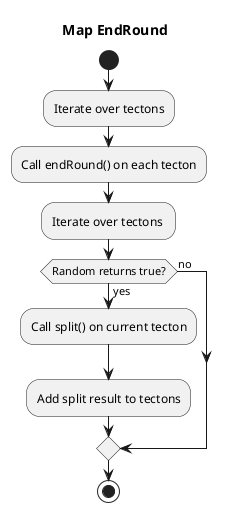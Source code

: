 @startuml Map EndTurn
title Map EndRound 

start

:Iterate over tectons;
:Call endRound() on each tecton;

:Iterate over tectons ;

if (Random returns true?) then (yes)
  :Call split() on current tecton;
  :Add split result to tectons;
else (no)
endif

stop
@enduml
